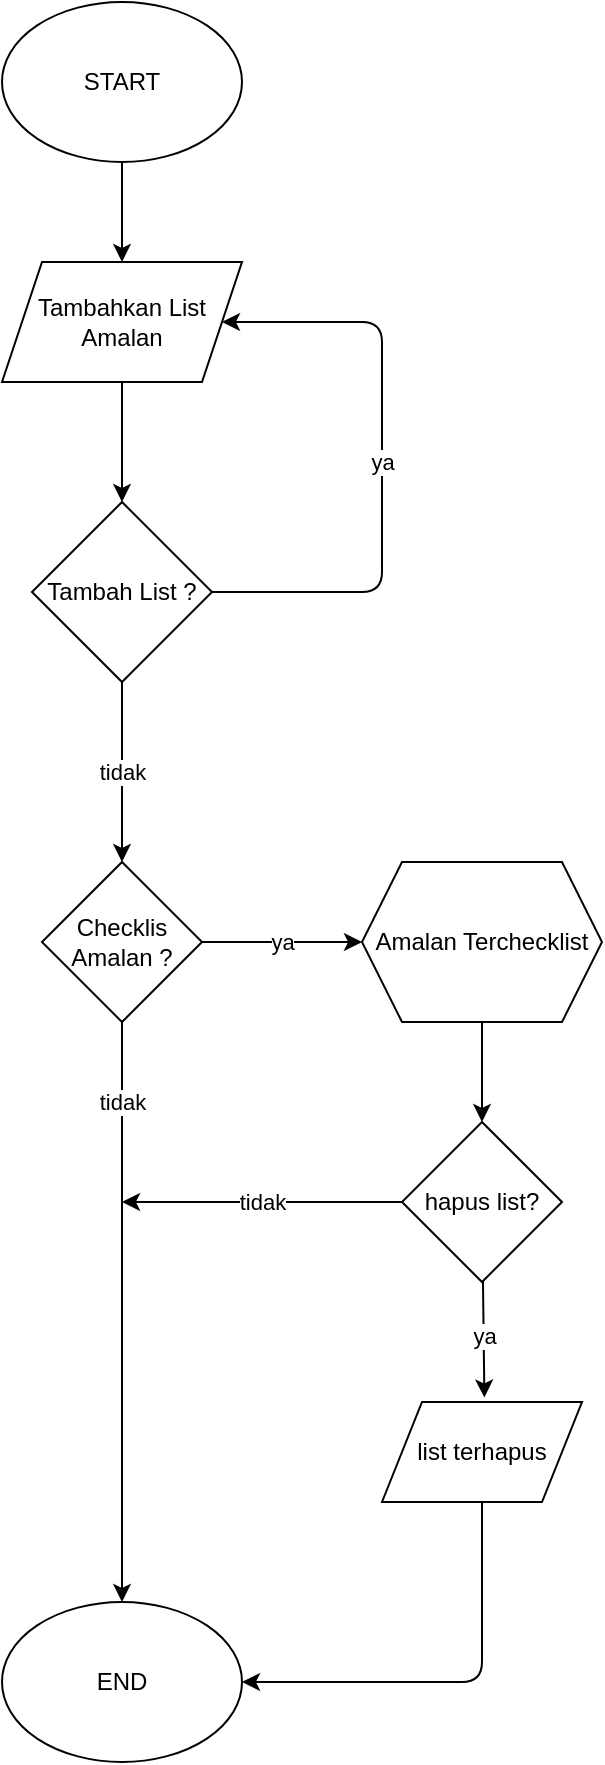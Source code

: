 <mxfile>
    <diagram id="5db1TJWLpp9sJ4F--ltz" name="Page-1">
        <mxGraphModel dx="717" dy="513" grid="1" gridSize="10" guides="1" tooltips="1" connect="1" arrows="1" fold="1" page="1" pageScale="1" pageWidth="850" pageHeight="1100" math="0" shadow="0">
            <root>
                <mxCell id="0"/>
                <mxCell id="1" parent="0"/>
                <mxCell id="5" style="edgeStyle=none;html=1;entryX=0.5;entryY=0;entryDx=0;entryDy=0;" edge="1" parent="1" source="2">
                    <mxGeometry relative="1" as="geometry">
                        <mxPoint x="130" y="170" as="targetPoint"/>
                        <Array as="points">
                            <mxPoint x="130" y="140"/>
                        </Array>
                    </mxGeometry>
                </mxCell>
                <mxCell id="2" value="START" style="ellipse;whiteSpace=wrap;html=1;" vertex="1" parent="1">
                    <mxGeometry x="70" y="40" width="120" height="80" as="geometry"/>
                </mxCell>
                <mxCell id="73" style="edgeStyle=none;html=1;" edge="1" parent="1" source="8" target="61">
                    <mxGeometry relative="1" as="geometry"/>
                </mxCell>
                <mxCell id="8" value="Tambahkan List Amalan" style="shape=parallelogram;perimeter=parallelogramPerimeter;whiteSpace=wrap;html=1;fixedSize=1;" vertex="1" parent="1">
                    <mxGeometry x="70" y="170" width="120" height="60" as="geometry"/>
                </mxCell>
                <mxCell id="58" style="edgeStyle=none;html=1;entryX=0.5;entryY=0;entryDx=0;entryDy=0;" edge="1" parent="1" target="61">
                    <mxGeometry relative="1" as="geometry">
                        <mxPoint x="140" y="350" as="sourcePoint"/>
                    </mxGeometry>
                </mxCell>
                <mxCell id="59" value="tidak" style="edgeStyle=none;html=1;" edge="1" parent="1" source="61">
                    <mxGeometry relative="1" as="geometry">
                        <mxPoint x="130" y="470" as="targetPoint"/>
                    </mxGeometry>
                </mxCell>
                <mxCell id="74" value="ya" style="edgeStyle=none;html=1;entryX=1;entryY=0.5;entryDx=0;entryDy=0;" edge="1" parent="1" source="61" target="8">
                    <mxGeometry relative="1" as="geometry">
                        <Array as="points">
                            <mxPoint x="260" y="335"/>
                            <mxPoint x="260" y="200"/>
                        </Array>
                    </mxGeometry>
                </mxCell>
                <mxCell id="61" value="Tambah List ?" style="rhombus;whiteSpace=wrap;html=1;" vertex="1" parent="1">
                    <mxGeometry x="85" y="290" width="90" height="90" as="geometry"/>
                </mxCell>
                <mxCell id="75" value="END" style="ellipse;whiteSpace=wrap;html=1;" vertex="1" parent="1">
                    <mxGeometry x="70" y="840" width="120" height="80" as="geometry"/>
                </mxCell>
                <mxCell id="76" value="ya" style="edgeStyle=none;html=1;exitX=1;exitY=0.5;exitDx=0;exitDy=0;entryX=0;entryY=0.5;entryDx=0;entryDy=0;" edge="1" parent="1" source="78" target="80">
                    <mxGeometry relative="1" as="geometry">
                        <mxPoint x="230" y="510" as="targetPoint"/>
                    </mxGeometry>
                </mxCell>
                <mxCell id="77" value="tidak" style="edgeStyle=none;html=1;entryX=0.5;entryY=0;entryDx=0;entryDy=0;" edge="1" parent="1" source="78" target="75">
                    <mxGeometry x="-0.727" relative="1" as="geometry">
                        <mxPoint as="offset"/>
                    </mxGeometry>
                </mxCell>
                <mxCell id="78" value="Checklis Amalan ?" style="rhombus;whiteSpace=wrap;html=1;" vertex="1" parent="1">
                    <mxGeometry x="90" y="470" width="80" height="80" as="geometry"/>
                </mxCell>
                <mxCell id="79" style="edgeStyle=none;html=1;entryX=0.5;entryY=0;entryDx=0;entryDy=0;" edge="1" parent="1" source="80" target="87">
                    <mxGeometry relative="1" as="geometry">
                        <mxPoint x="310" y="590" as="targetPoint"/>
                    </mxGeometry>
                </mxCell>
                <mxCell id="80" value="Amalan Terchecklist" style="shape=hexagon;perimeter=hexagonPerimeter2;whiteSpace=wrap;html=1;fixedSize=1;" vertex="1" parent="1">
                    <mxGeometry x="250" y="470" width="120" height="80" as="geometry"/>
                </mxCell>
                <mxCell id="86" value="ya" style="edgeStyle=none;html=1;entryX=0.512;entryY=-0.045;entryDx=0;entryDy=0;entryPerimeter=0;" edge="1" parent="1" source="87" target="88">
                    <mxGeometry x="-0.054" relative="1" as="geometry">
                        <Array as="points"/>
                        <mxPoint as="offset"/>
                    </mxGeometry>
                </mxCell>
                <mxCell id="89" value="tidak" style="edgeStyle=none;html=1;" edge="1" parent="1" source="87">
                    <mxGeometry relative="1" as="geometry">
                        <mxPoint x="130" y="640" as="targetPoint"/>
                    </mxGeometry>
                </mxCell>
                <mxCell id="87" value="hapus list?" style="rhombus;whiteSpace=wrap;html=1;" vertex="1" parent="1">
                    <mxGeometry x="270" y="600" width="80" height="80" as="geometry"/>
                </mxCell>
                <mxCell id="90" style="edgeStyle=none;html=1;entryX=1;entryY=0.5;entryDx=0;entryDy=0;" edge="1" parent="1" source="88" target="75">
                    <mxGeometry relative="1" as="geometry">
                        <Array as="points">
                            <mxPoint x="310" y="880"/>
                        </Array>
                    </mxGeometry>
                </mxCell>
                <mxCell id="88" value="list terhapus" style="shape=parallelogram;perimeter=parallelogramPerimeter;whiteSpace=wrap;html=1;fixedSize=1;" vertex="1" parent="1">
                    <mxGeometry x="260" y="740" width="100" height="50" as="geometry"/>
                </mxCell>
            </root>
        </mxGraphModel>
    </diagram>
</mxfile>